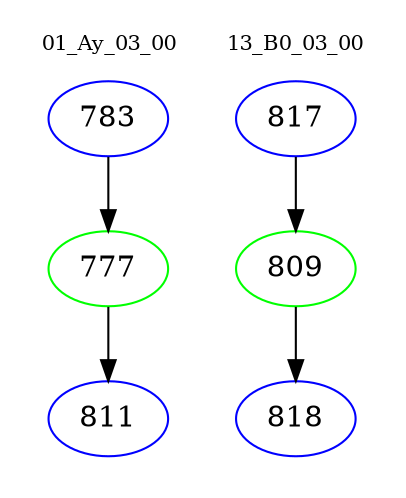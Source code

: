digraph{
subgraph cluster_0 {
color = white
label = "01_Ay_03_00";
fontsize=10;
T0_783 [label="783", color="blue"]
T0_783 -> T0_777 [color="black"]
T0_777 [label="777", color="green"]
T0_777 -> T0_811 [color="black"]
T0_811 [label="811", color="blue"]
}
subgraph cluster_1 {
color = white
label = "13_B0_03_00";
fontsize=10;
T1_817 [label="817", color="blue"]
T1_817 -> T1_809 [color="black"]
T1_809 [label="809", color="green"]
T1_809 -> T1_818 [color="black"]
T1_818 [label="818", color="blue"]
}
}

